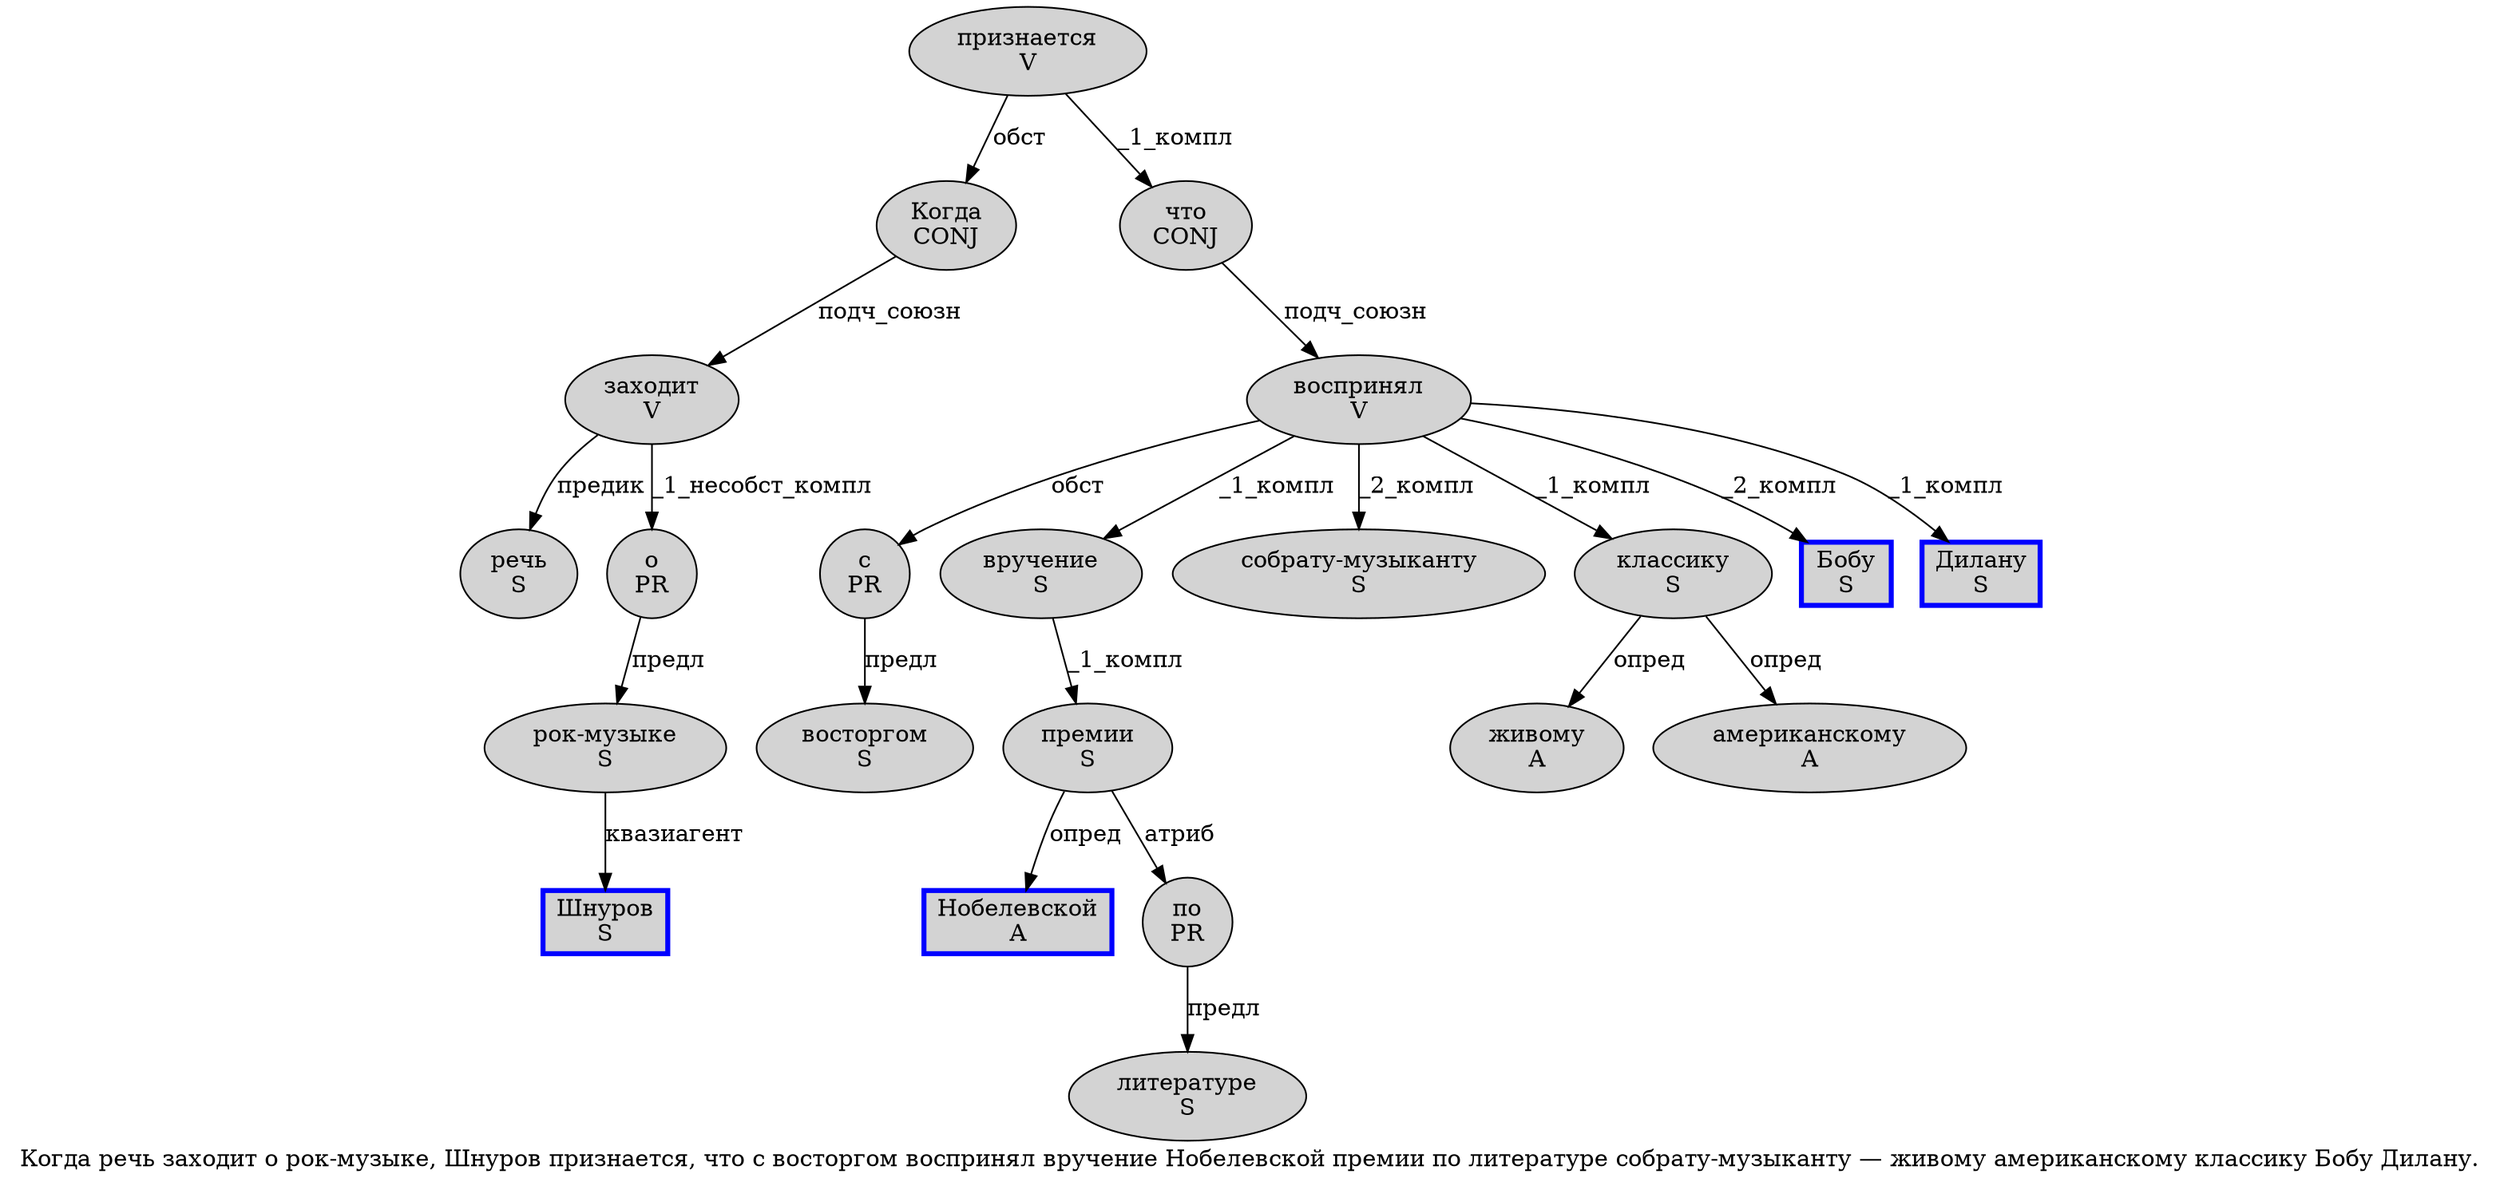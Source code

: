 digraph SENTENCE_1346 {
	graph [label="Когда речь заходит о рок-музыке, Шнуров признается, что с восторгом воспринял вручение Нобелевской премии по литературе собрату-музыканту — живому американскому классику Бобу Дилану."]
	node [style=filled]
		0 [label="Когда
CONJ" color="" fillcolor=lightgray penwidth=1 shape=ellipse]
		1 [label="речь
S" color="" fillcolor=lightgray penwidth=1 shape=ellipse]
		2 [label="заходит
V" color="" fillcolor=lightgray penwidth=1 shape=ellipse]
		3 [label="о
PR" color="" fillcolor=lightgray penwidth=1 shape=ellipse]
		4 [label="рок-музыке
S" color="" fillcolor=lightgray penwidth=1 shape=ellipse]
		6 [label="Шнуров
S" color=blue fillcolor=lightgray penwidth=3 shape=box]
		7 [label="признается
V" color="" fillcolor=lightgray penwidth=1 shape=ellipse]
		9 [label="что
CONJ" color="" fillcolor=lightgray penwidth=1 shape=ellipse]
		10 [label="с
PR" color="" fillcolor=lightgray penwidth=1 shape=ellipse]
		11 [label="восторгом
S" color="" fillcolor=lightgray penwidth=1 shape=ellipse]
		12 [label="воспринял
V" color="" fillcolor=lightgray penwidth=1 shape=ellipse]
		13 [label="вручение
S" color="" fillcolor=lightgray penwidth=1 shape=ellipse]
		14 [label="Нобелевской
A" color=blue fillcolor=lightgray penwidth=3 shape=box]
		15 [label="премии
S" color="" fillcolor=lightgray penwidth=1 shape=ellipse]
		16 [label="по
PR" color="" fillcolor=lightgray penwidth=1 shape=ellipse]
		17 [label="литературе
S" color="" fillcolor=lightgray penwidth=1 shape=ellipse]
		18 [label="собрату-музыканту
S" color="" fillcolor=lightgray penwidth=1 shape=ellipse]
		20 [label="живому
A" color="" fillcolor=lightgray penwidth=1 shape=ellipse]
		21 [label="американскому
A" color="" fillcolor=lightgray penwidth=1 shape=ellipse]
		22 [label="классику
S" color="" fillcolor=lightgray penwidth=1 shape=ellipse]
		23 [label="Бобу
S" color=blue fillcolor=lightgray penwidth=3 shape=box]
		24 [label="Дилану
S" color=blue fillcolor=lightgray penwidth=3 shape=box]
			3 -> 4 [label="предл"]
			16 -> 17 [label="предл"]
			10 -> 11 [label="предл"]
			4 -> 6 [label="квазиагент"]
			12 -> 10 [label="обст"]
			12 -> 13 [label="_1_компл"]
			12 -> 18 [label="_2_компл"]
			12 -> 22 [label="_1_компл"]
			12 -> 23 [label="_2_компл"]
			12 -> 24 [label="_1_компл"]
			9 -> 12 [label="подч_союзн"]
			7 -> 0 [label="обст"]
			7 -> 9 [label="_1_компл"]
			22 -> 20 [label="опред"]
			22 -> 21 [label="опред"]
			0 -> 2 [label="подч_союзн"]
			15 -> 14 [label="опред"]
			15 -> 16 [label="атриб"]
			2 -> 1 [label="предик"]
			2 -> 3 [label="_1_несобст_компл"]
			13 -> 15 [label="_1_компл"]
}